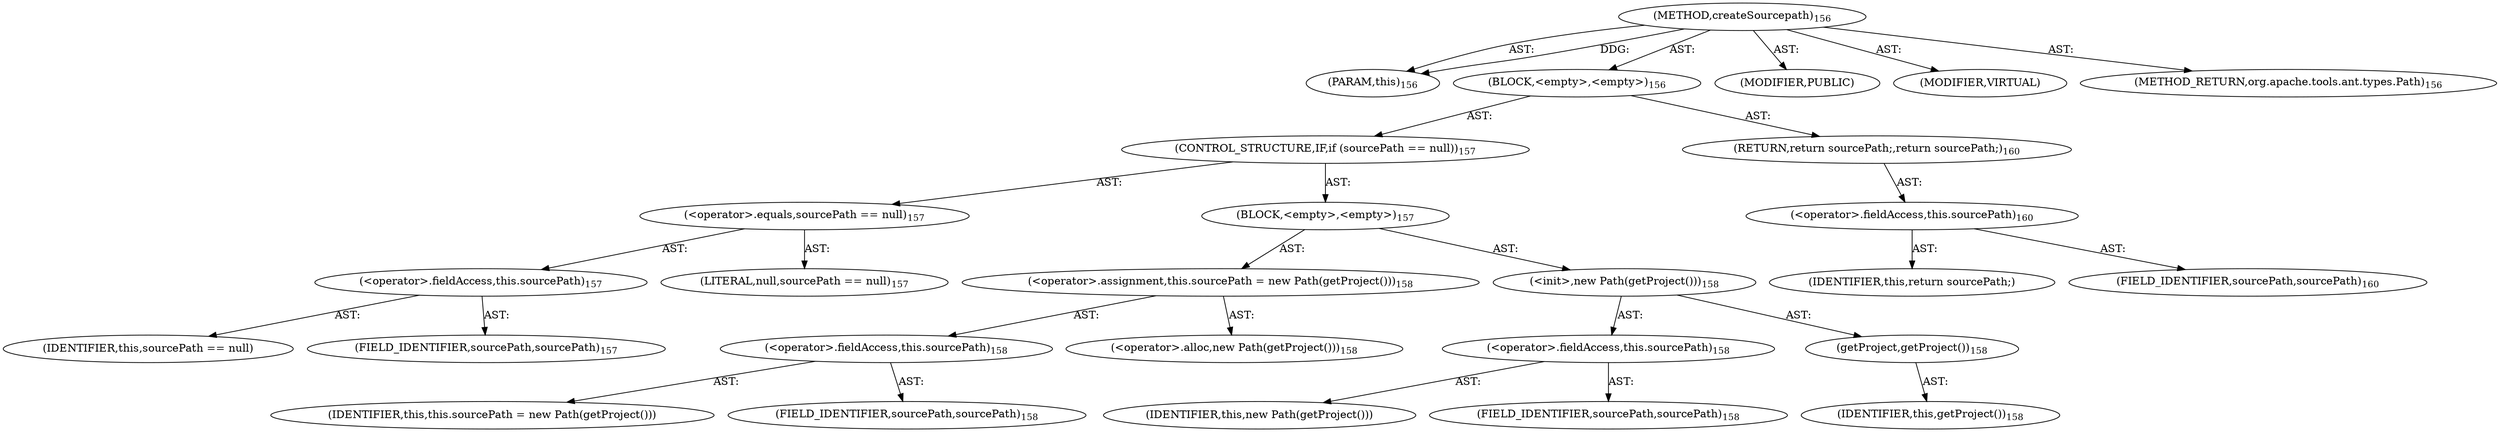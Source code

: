 digraph "createSourcepath" {  
"111669149701" [label = <(METHOD,createSourcepath)<SUB>156</SUB>> ]
"115964116995" [label = <(PARAM,this)<SUB>156</SUB>> ]
"25769803782" [label = <(BLOCK,&lt;empty&gt;,&lt;empty&gt;)<SUB>156</SUB>> ]
"47244640257" [label = <(CONTROL_STRUCTURE,IF,if (sourcePath == null))<SUB>157</SUB>> ]
"30064771129" [label = <(&lt;operator&gt;.equals,sourcePath == null)<SUB>157</SUB>> ]
"30064771130" [label = <(&lt;operator&gt;.fieldAccess,this.sourcePath)<SUB>157</SUB>> ]
"68719476785" [label = <(IDENTIFIER,this,sourcePath == null)> ]
"55834574873" [label = <(FIELD_IDENTIFIER,sourcePath,sourcePath)<SUB>157</SUB>> ]
"90194313228" [label = <(LITERAL,null,sourcePath == null)<SUB>157</SUB>> ]
"25769803783" [label = <(BLOCK,&lt;empty&gt;,&lt;empty&gt;)<SUB>157</SUB>> ]
"30064771131" [label = <(&lt;operator&gt;.assignment,this.sourcePath = new Path(getProject()))<SUB>158</SUB>> ]
"30064771132" [label = <(&lt;operator&gt;.fieldAccess,this.sourcePath)<SUB>158</SUB>> ]
"68719476786" [label = <(IDENTIFIER,this,this.sourcePath = new Path(getProject()))> ]
"55834574874" [label = <(FIELD_IDENTIFIER,sourcePath,sourcePath)<SUB>158</SUB>> ]
"30064771133" [label = <(&lt;operator&gt;.alloc,new Path(getProject()))<SUB>158</SUB>> ]
"30064771134" [label = <(&lt;init&gt;,new Path(getProject()))<SUB>158</SUB>> ]
"30064771135" [label = <(&lt;operator&gt;.fieldAccess,this.sourcePath)<SUB>158</SUB>> ]
"68719476787" [label = <(IDENTIFIER,this,new Path(getProject()))> ]
"55834574875" [label = <(FIELD_IDENTIFIER,sourcePath,sourcePath)<SUB>158</SUB>> ]
"30064771136" [label = <(getProject,getProject())<SUB>158</SUB>> ]
"68719476739" [label = <(IDENTIFIER,this,getProject())<SUB>158</SUB>> ]
"146028888065" [label = <(RETURN,return sourcePath;,return sourcePath;)<SUB>160</SUB>> ]
"30064771137" [label = <(&lt;operator&gt;.fieldAccess,this.sourcePath)<SUB>160</SUB>> ]
"68719476788" [label = <(IDENTIFIER,this,return sourcePath;)> ]
"55834574876" [label = <(FIELD_IDENTIFIER,sourcePath,sourcePath)<SUB>160</SUB>> ]
"133143986193" [label = <(MODIFIER,PUBLIC)> ]
"133143986194" [label = <(MODIFIER,VIRTUAL)> ]
"128849018885" [label = <(METHOD_RETURN,org.apache.tools.ant.types.Path)<SUB>156</SUB>> ]
  "111669149701" -> "115964116995"  [ label = "AST: "] 
  "111669149701" -> "25769803782"  [ label = "AST: "] 
  "111669149701" -> "133143986193"  [ label = "AST: "] 
  "111669149701" -> "133143986194"  [ label = "AST: "] 
  "111669149701" -> "128849018885"  [ label = "AST: "] 
  "25769803782" -> "47244640257"  [ label = "AST: "] 
  "25769803782" -> "146028888065"  [ label = "AST: "] 
  "47244640257" -> "30064771129"  [ label = "AST: "] 
  "47244640257" -> "25769803783"  [ label = "AST: "] 
  "30064771129" -> "30064771130"  [ label = "AST: "] 
  "30064771129" -> "90194313228"  [ label = "AST: "] 
  "30064771130" -> "68719476785"  [ label = "AST: "] 
  "30064771130" -> "55834574873"  [ label = "AST: "] 
  "25769803783" -> "30064771131"  [ label = "AST: "] 
  "25769803783" -> "30064771134"  [ label = "AST: "] 
  "30064771131" -> "30064771132"  [ label = "AST: "] 
  "30064771131" -> "30064771133"  [ label = "AST: "] 
  "30064771132" -> "68719476786"  [ label = "AST: "] 
  "30064771132" -> "55834574874"  [ label = "AST: "] 
  "30064771134" -> "30064771135"  [ label = "AST: "] 
  "30064771134" -> "30064771136"  [ label = "AST: "] 
  "30064771135" -> "68719476787"  [ label = "AST: "] 
  "30064771135" -> "55834574875"  [ label = "AST: "] 
  "30064771136" -> "68719476739"  [ label = "AST: "] 
  "146028888065" -> "30064771137"  [ label = "AST: "] 
  "30064771137" -> "68719476788"  [ label = "AST: "] 
  "30064771137" -> "55834574876"  [ label = "AST: "] 
  "111669149701" -> "115964116995"  [ label = "DDG: "] 
}
